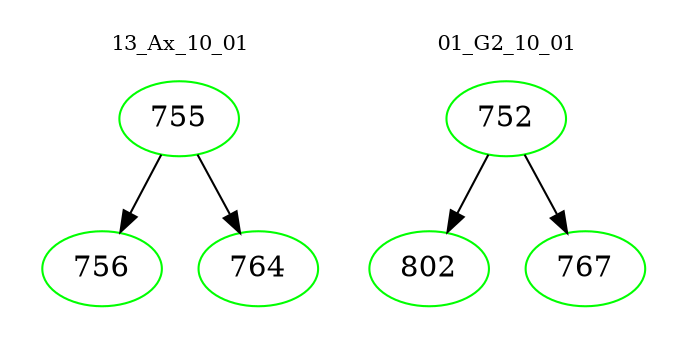 digraph{
subgraph cluster_0 {
color = white
label = "13_Ax_10_01";
fontsize=10;
T0_755 [label="755", color="green"]
T0_755 -> T0_756 [color="black"]
T0_756 [label="756", color="green"]
T0_755 -> T0_764 [color="black"]
T0_764 [label="764", color="green"]
}
subgraph cluster_1 {
color = white
label = "01_G2_10_01";
fontsize=10;
T1_752 [label="752", color="green"]
T1_752 -> T1_802 [color="black"]
T1_802 [label="802", color="green"]
T1_752 -> T1_767 [color="black"]
T1_767 [label="767", color="green"]
}
}
